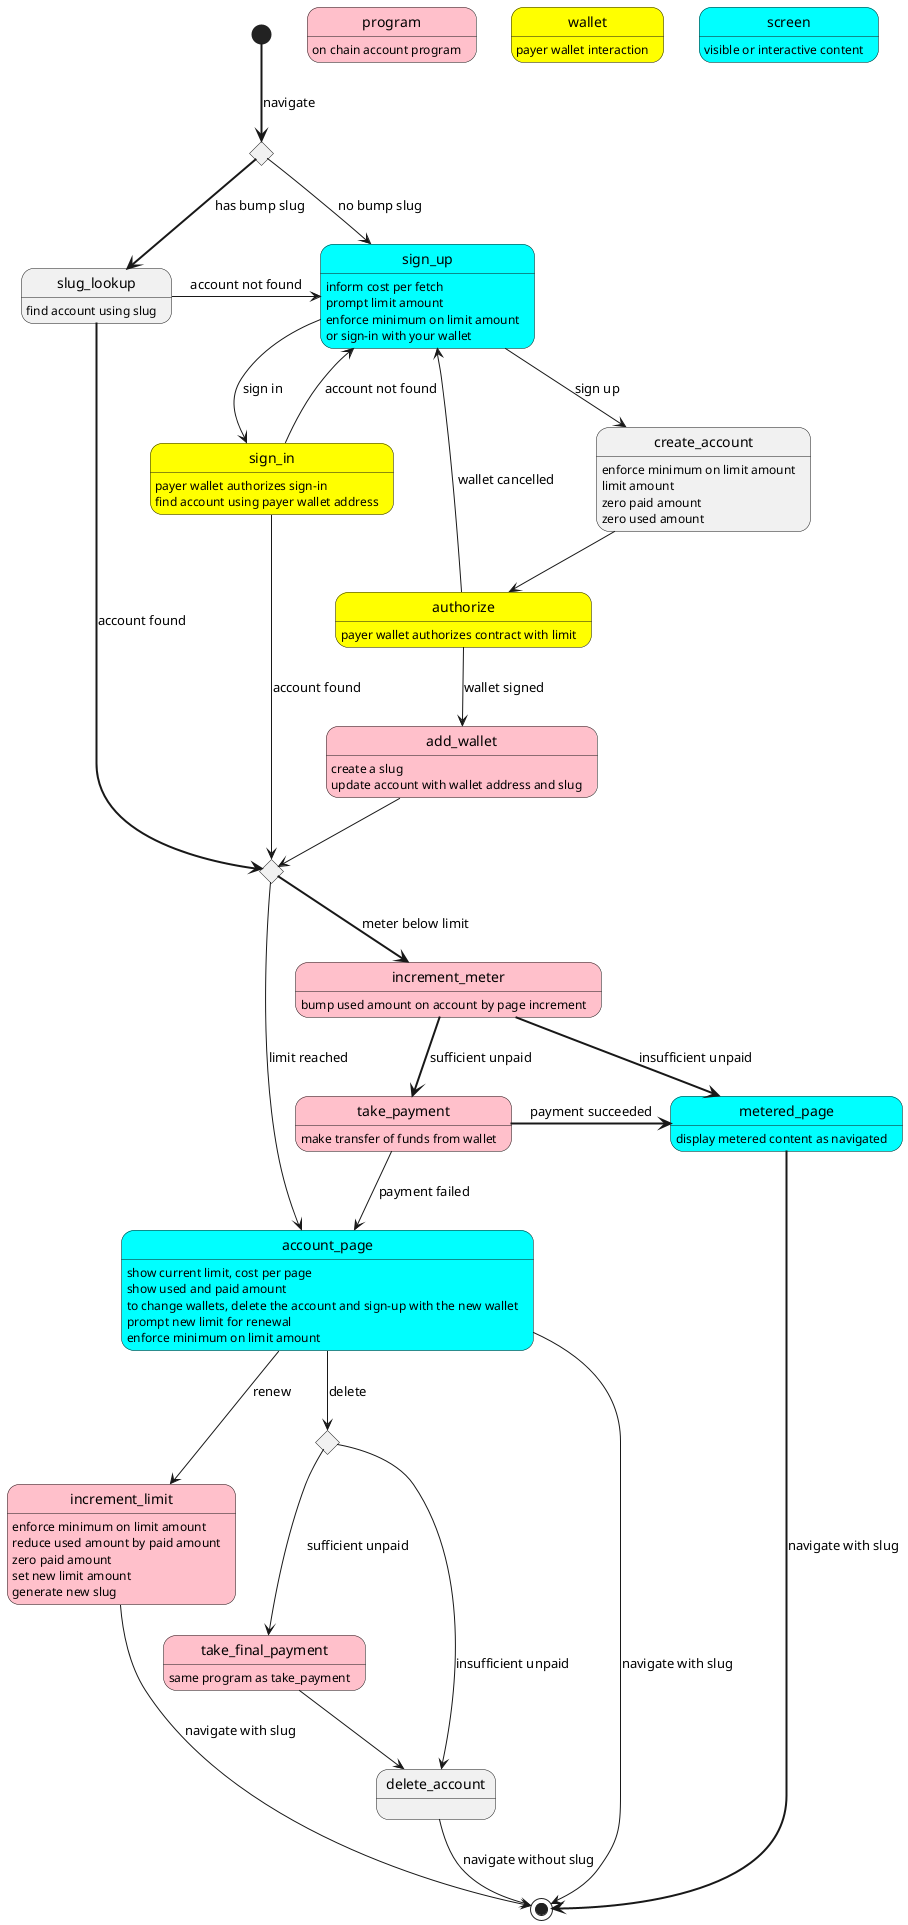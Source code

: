 @startuml
state program #pink
program : on chain account program

state wallet #yellow
wallet : payer wallet interaction

state screen #cyan
screen : visible or interactive content

state bumpslugcheck <<choice>>
state sign_up #cyan
state create_account
state sign_in #yellow
state slug_lookup
state authorize #yellow
state add_wallet #pink
state metered_page
state increment_meter #pink
state check_limit <<choice>>
state take_payment #pink
state account_page #cyan
state metered_page #cyan
state increment_limit #pink
state check_collect <<choice>>
state take_final_payment #pink
state delete_account

[*] -[bold]-> bumpslugcheck : navigate
bumpslugcheck --> sign_up : no bump slug
bumpslugcheck -[bold]-> slug_lookup : has bump slug

slug_lookup : find account using slug
slug_lookup -> sign_up : account not found
slug_lookup -[bold]-> check_limit : account found

sign_up : inform cost per fetch
sign_up : prompt limit amount
sign_up : enforce minimum on limit amount
sign_up : or sign-in with your wallet
sign_up --> create_account : sign up
sign_up --> sign_in : sign in

sign_in : payer wallet authorizes sign-in
sign_in : find account using payer wallet address
sign_in --> check_limit : account found
sign_in --> sign_up : account not found

create_account : enforce minimum on limit amount
create_account : limit amount
create_account : zero paid amount
create_account : zero used amount
create_account --> authorize

authorize : payer wallet authorizes contract with limit
authorize -> sign_up : wallet cancelled
authorize --> add_wallet : wallet signed

add_wallet : create a slug
add_wallet : update account with wallet address and slug
add_wallet --> check_limit

metered_page : display metered content as navigated
metered_page -[bold]-> [*] : navigate with slug

increment_meter : bump used amount on account by page increment
increment_meter -[bold]-> take_payment : sufficient unpaid
increment_meter -[bold]-> metered_page : insufficient unpaid

check_limit -> account_page : limit reached
check_limit -[bold]-> increment_meter : meter below limit

take_payment : make transfer of funds from wallet
take_payment --> account_page : payment failed
take_payment -r[bold]-> metered_page : payment succeeded

account_page: show current limit, cost per page
account_page: show used and paid amount
account_page: to change wallets, delete the account and sign-up with the new wallet
account_page: prompt new limit for renewal
account_page: enforce minimum on limit amount
account_page -> [*] : navigate with slug
account_page --> increment_limit : renew
account_page --> check_collect : delete

increment_limit: enforce minimum on limit amount
increment_limit: reduce used amount by paid amount
increment_limit: zero paid amount
increment_limit: set new limit amount
increment_limit: generate new slug
increment_limit --> [*] : navigate with slug

check_collect --> take_final_payment : sufficient unpaid
check_collect --> delete_account : insufficient unpaid

take_final_payment: same program as take_payment
take_final_payment --> delete_account

delete_account --> [*] : navigate without slug

@enduml
